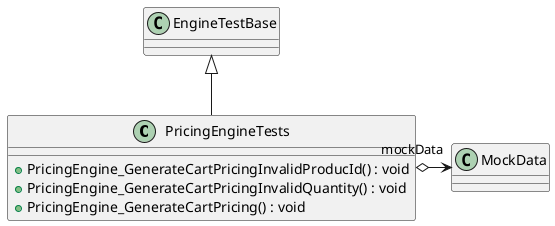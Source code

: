 @startuml
class PricingEngineTests {
    + PricingEngine_GenerateCartPricingInvalidProducId() : void
    + PricingEngine_GenerateCartPricingInvalidQuantity() : void
    + PricingEngine_GenerateCartPricing() : void
}
EngineTestBase <|-- PricingEngineTests
PricingEngineTests o-> "mockData" MockData
@enduml
